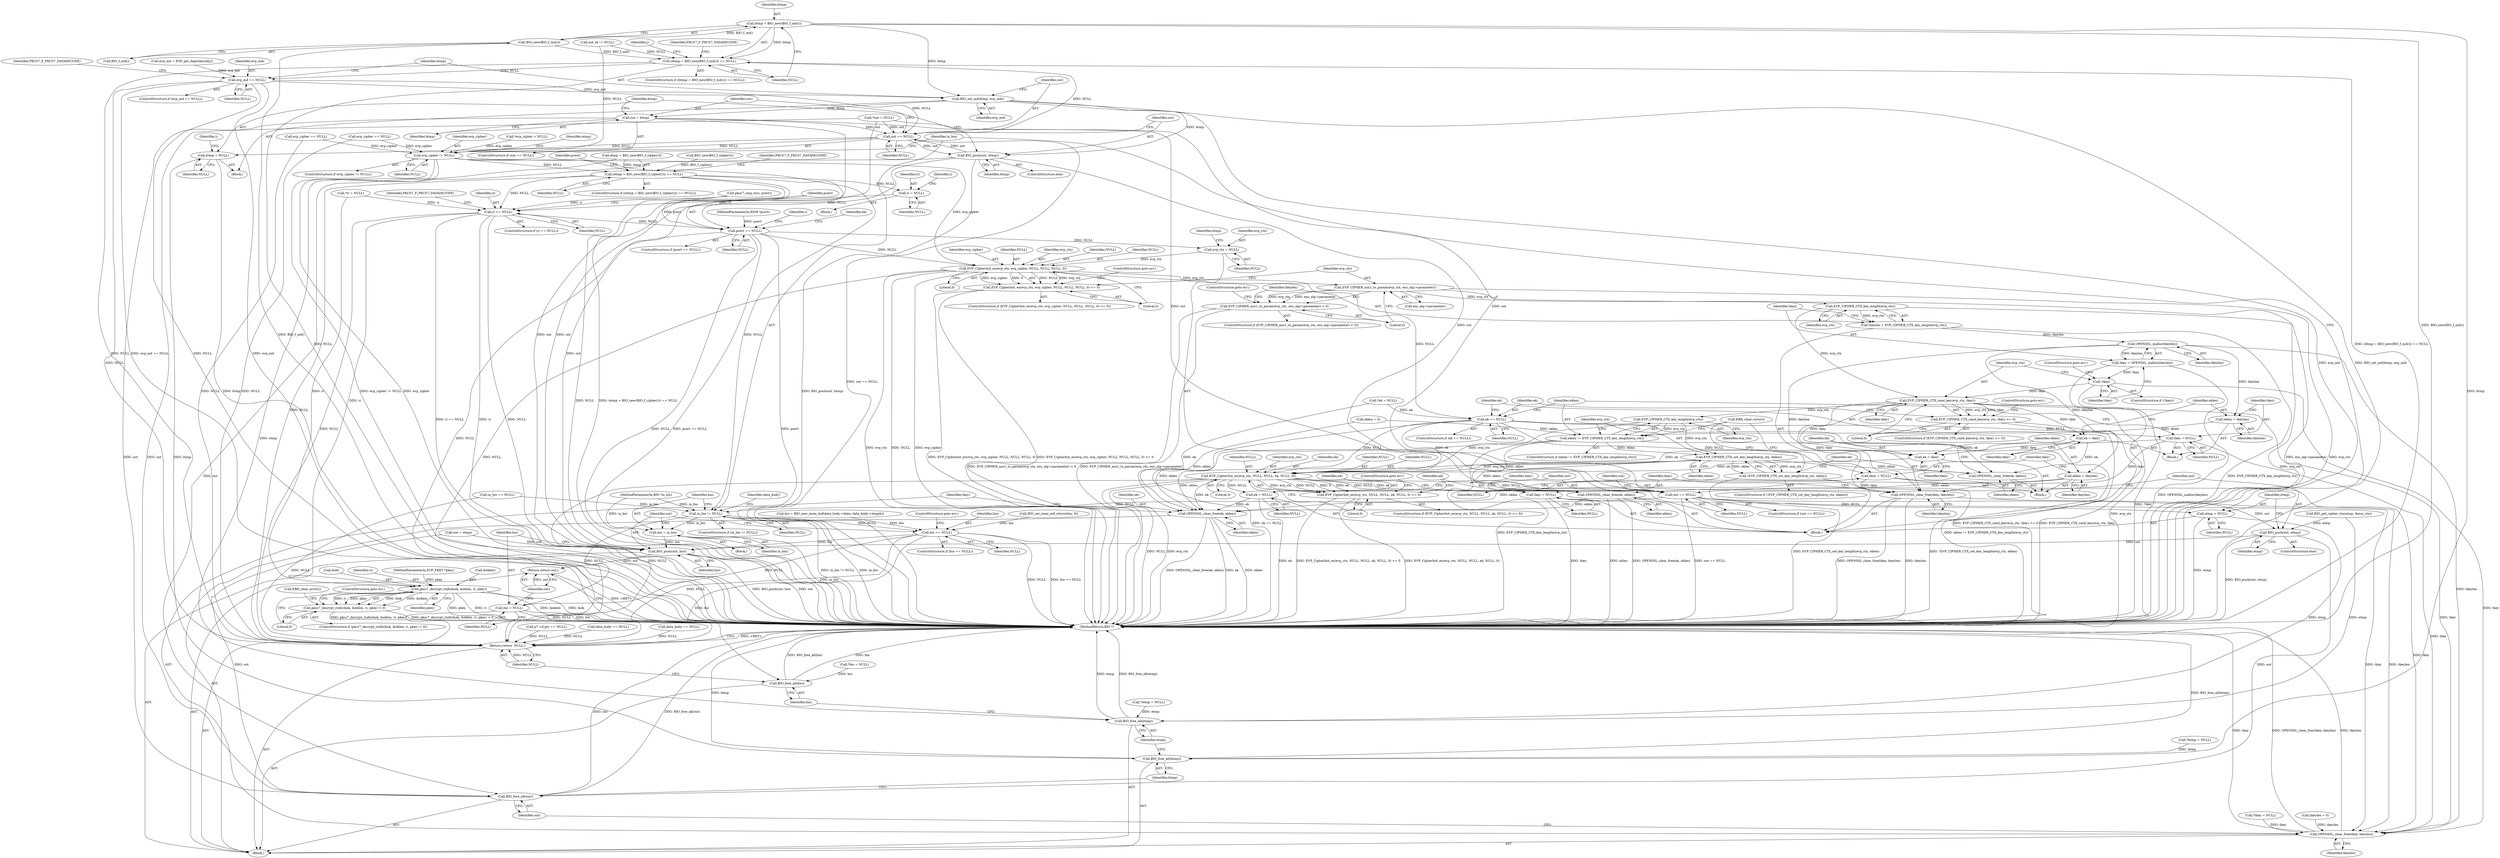 digraph "0_openssl_59302b600e8d5b77ef144e447bb046fd7ab72686@pointer" {
"1000406" [label="(Call,btmp = BIO_new(BIO_f_md()))"];
"1000408" [label="(Call,BIO_new(BIO_f_md()))"];
"1000405" [label="(Call,(btmp = BIO_new(BIO_f_md())) == NULL)"];
"1000427" [label="(Call,evp_md == NULL)"];
"1000435" [label="(Call,BIO_set_md(btmp, evp_md))"];
"1000442" [label="(Call,out = btmp)"];
"1000439" [label="(Call,out == NULL)"];
"1000446" [label="(Call,BIO_push(out, btmp))"];
"1000662" [label="(Call,out == NULL)"];
"1000669" [label="(Call,BIO_push(out, etmp))"];
"1000714" [label="(Call,BIO_push(out, bio))"];
"1000720" [label="(Return,return out;)"];
"1000729" [label="(Call,BIO_free_all(out))"];
"1000672" [label="(Call,etmp = NULL)"];
"1000733" [label="(Call,BIO_free_all(etmp))"];
"1000676" [label="(Call,in_bio != NULL)"];
"1000680" [label="(Call,bio = in_bio)"];
"1000710" [label="(Call,bio == NULL)"];
"1000717" [label="(Call,bio = NULL)"];
"1000735" [label="(Call,BIO_free_all(bio))"];
"1000737" [label="(Return,return  NULL;)"];
"1000449" [label="(Call,btmp = NULL)"];
"1000731" [label="(Call,BIO_free_all(btmp))"];
"1000453" [label="(Call,evp_cipher != NULL)"];
"1000458" [label="(Call,(etmp = BIO_new(BIO_f_cipher())) == NULL)"];
"1000494" [label="(Call,ri = NULL)"];
"1000498" [label="(Call,ri == NULL)"];
"1000507" [label="(Call,pcert == NULL)"];
"1000553" [label="(Call,evp_ctx = NULL)"];
"1000562" [label="(Call,EVP_CipherInit_ex(evp_ctx, evp_cipher, NULL, NULL, NULL, 0))"];
"1000561" [label="(Call,EVP_CipherInit_ex(evp_ctx, evp_cipher, NULL, NULL, NULL, 0) <= 0)"];
"1000573" [label="(Call,EVP_CIPHER_asn1_to_param(evp_ctx, enc_alg->parameter))"];
"1000572" [label="(Call,EVP_CIPHER_asn1_to_param(evp_ctx, enc_alg->parameter) < 0)"];
"1000582" [label="(Call,EVP_CIPHER_CTX_key_length(evp_ctx))"];
"1000580" [label="(Call,tkeylen = EVP_CIPHER_CTX_key_length(evp_ctx))"];
"1000586" [label="(Call,OPENSSL_malloc(tkeylen))"];
"1000584" [label="(Call,tkey = OPENSSL_malloc(tkeylen))"];
"1000589" [label="(Call,!tkey)"];
"1000594" [label="(Call,EVP_CIPHER_CTX_rand_key(evp_ctx, tkey))"];
"1000593" [label="(Call,EVP_CIPHER_CTX_rand_key(evp_ctx, tkey) <= 0)"];
"1000604" [label="(Call,ek = tkey)"];
"1000625" [label="(Call,OPENSSL_clear_free(ek, eklen))"];
"1000640" [label="(Call,EVP_CipherInit_ex(evp_ctx, NULL, NULL, ek, NULL, 0))"];
"1000639" [label="(Call,EVP_CipherInit_ex(evp_ctx, NULL, NULL, ek, NULL, 0) <= 0)"];
"1000649" [label="(Call,OPENSSL_clear_free(ek, eklen))"];
"1000723" [label="(Call,OPENSSL_clear_free(ek, eklen))"];
"1000652" [label="(Call,ek = NULL)"];
"1000658" [label="(Call,tkey = NULL)"];
"1000726" [label="(Call,OPENSSL_clear_free(tkey, tkeylen))"];
"1000616" [label="(Call,EVP_CIPHER_CTX_key_length(evp_ctx))"];
"1000614" [label="(Call,eklen != EVP_CIPHER_CTX_key_length(evp_ctx))"];
"1000621" [label="(Call,EVP_CIPHER_CTX_set_key_length(evp_ctx, eklen))"];
"1000620" [label="(Call,!EVP_CIPHER_CTX_set_key_length(evp_ctx, eklen))"];
"1000628" [label="(Call,ek = tkey)"];
"1000655" [label="(Call,OPENSSL_clear_free(tkey, tkeylen))"];
"1000607" [label="(Call,eklen = tkeylen)"];
"1000631" [label="(Call,eklen = tkeylen)"];
"1000600" [label="(Call,ek == NULL)"];
"1000610" [label="(Call,tkey = NULL)"];
"1000634" [label="(Call,tkey = NULL)"];
"1000543" [label="(Call,pkcs7_decrypt_rinfo(&ek, &eklen, ri, pkey))"];
"1000542" [label="(Call,pkcs7_decrypt_rinfo(&ek, &eklen, ri, pkey) < 0)"];
"1000177" [label="(Call,*tkey = NULL)"];
"1000629" [label="(Identifier,ek)"];
"1000438" [label="(ControlStructure,if (out == NULL))"];
"1000660" [label="(Identifier,NULL)"];
"1000657" [label="(Identifier,tkeylen)"];
"1000443" [label="(Identifier,out)"];
"1000668" [label="(ControlStructure,else)"];
"1000645" [label="(Identifier,NULL)"];
"1000651" [label="(Identifier,eklen)"];
"1000573" [label="(Call,EVP_CIPHER_asn1_to_param(evp_ctx, enc_alg->parameter))"];
"1000507" [label="(Call,pcert == NULL)"];
"1000600" [label="(Call,ek == NULL)"];
"1000597" [label="(Literal,0)"];
"1000463" [label="(Identifier,NULL)"];
"1000706" [label="(Call,BIO_set_mem_eof_return(bio, 0))"];
"1000118" [label="(MethodParameterIn,X509 *pcert)"];
"1000727" [label="(Identifier,tkey)"];
"1000623" [label="(Identifier,eklen)"];
"1000544" [label="(Call,&ek)"];
"1000406" [label="(Call,btmp = BIO_new(BIO_f_md()))"];
"1000458" [label="(Call,(etmp = BIO_new(BIO_f_cipher())) == NULL)"];
"1000663" [label="(Identifier,out)"];
"1000642" [label="(Identifier,NULL)"];
"1000552" [label="(Call,ERR_clear_error())"];
"1000731" [label="(Call,BIO_free_all(btmp))"];
"1000503" [label="(Identifier,PKCS7_F_PKCS7_DATADECODE)"];
"1000567" [label="(Identifier,NULL)"];
"1000630" [label="(Identifier,tkey)"];
"1000738" [label="(Identifier,NULL)"];
"1000417" [label="(Identifier,j)"];
"1000604" [label="(Call,ek = tkey)"];
"1000442" [label="(Call,out = btmp)"];
"1000127" [label="(Call,*btmp = NULL)"];
"1000609" [label="(Identifier,tkeylen)"];
"1000615" [label="(Identifier,eklen)"];
"1000739" [label="(MethodReturn,BIO *)"];
"1000710" [label="(Call,bio == NULL)"];
"1000498" [label="(Call,ri == NULL)"];
"1000428" [label="(Identifier,evp_md)"];
"1000375" [label="(Call,in_bio == NULL)"];
"1000675" [label="(ControlStructure,if (in_bio != NULL))"];
"1000548" [label="(Identifier,ri)"];
"1000405" [label="(Call,(btmp = BIO_new(BIO_f_md())) == NULL)"];
"1000135" [label="(Call,*bio = NULL)"];
"1000432" [label="(Identifier,PKCS7_F_PKCS7_DATADECODE)"];
"1000676" [label="(Call,in_bio != NULL)"];
"1000553" [label="(Call,evp_ctx = NULL)"];
"1000736" [label="(Identifier,bio)"];
"1000497" [label="(ControlStructure,if (ri == NULL))"];
"1000624" [label="(Block,)"];
"1000456" [label="(Block,)"];
"1000450" [label="(Identifier,btmp)"];
"1000691" [label="(Call,bio = BIO_new_mem_buf(data_body->data, data_body->length))"];
"1000612" [label="(Identifier,NULL)"];
"1000308" [label="(Call,evp_cipher == NULL)"];
"1000664" [label="(Identifier,NULL)"];
"1000470" [label="(Identifier,pcert)"];
"1000426" [label="(ControlStructure,if (evp_md == NULL))"];
"1000506" [label="(ControlStructure,if (pcert == NULL))"];
"1000404" [label="(ControlStructure,if ((btmp = BIO_new(BIO_f_md())) == NULL))"];
"1000181" [label="(Call,eklen = 0)"];
"1000131" [label="(Call,*etmp = NULL)"];
"1000594" [label="(Call,EVP_CIPHER_CTX_rand_key(evp_ctx, tkey))"];
"1000628" [label="(Call,ek = tkey)"];
"1000185" [label="(Call,tkeylen = 0)"];
"1000199" [label="(Call,p7->d.ptr == NULL)"];
"1000662" [label="(Call,out == NULL)"];
"1000460" [label="(Identifier,etmp)"];
"1000560" [label="(ControlStructure,if (EVP_CipherInit_ex(evp_ctx, evp_cipher, NULL, NULL, NULL, 0) <= 0))"];
"1000570" [label="(ControlStructure,goto err;)"];
"1000173" [label="(Call,*ek = NULL)"];
"1000116" [label="(MethodParameterIn,EVP_PKEY *pkey)"];
"1000679" [label="(Block,)"];
"1000732" [label="(Identifier,btmp)"];
"1000734" [label="(Identifier,etmp)"];
"1000681" [label="(Identifier,bio)"];
"1000496" [label="(Identifier,NULL)"];
"1000596" [label="(Identifier,tkey)"];
"1000564" [label="(Identifier,evp_cipher)"];
"1000669" [label="(Call,BIO_push(out, etmp))"];
"1000649" [label="(Call,OPENSSL_clear_free(ek, eklen))"];
"1000541" [label="(ControlStructure,if (pkcs7_decrypt_rinfo(&ek, &eklen, ri, pkey) < 0))"];
"1000682" [label="(Identifier,in_bio)"];
"1000678" [label="(Identifier,NULL)"];
"1000671" [label="(Identifier,etmp)"];
"1000592" [label="(ControlStructure,if (EVP_CIPHER_CTX_rand_key(evp_ctx, tkey) <= 0))"];
"1000542" [label="(Call,pkcs7_decrypt_rinfo(&ek, &eklen, ri, pkey) < 0)"];
"1000123" [label="(Call,*out = NULL)"];
"1000568" [label="(Literal,0)"];
"1000513" [label="(Identifier,i)"];
"1000565" [label="(Identifier,NULL)"];
"1000625" [label="(Call,OPENSSL_clear_free(ek, eklen))"];
"1000632" [label="(Identifier,eklen)"];
"1000726" [label="(Call,OPENSSL_clear_free(tkey, tkeylen))"];
"1000119" [label="(Block,)"];
"1000429" [label="(Identifier,NULL)"];
"1000439" [label="(Call,out == NULL)"];
"1000677" [label="(Identifier,in_bio)"];
"1000595" [label="(Identifier,evp_ctx)"];
"1000554" [label="(Identifier,evp_ctx)"];
"1000659" [label="(Identifier,tkey)"];
"1000550" [label="(Literal,0)"];
"1000410" [label="(Identifier,NULL)"];
"1000500" [label="(Identifier,NULL)"];
"1000588" [label="(ControlStructure,if (!tkey))"];
"1000715" [label="(Identifier,out)"];
"1000672" [label="(Call,etmp = NULL)"];
"1000117" [label="(MethodParameterIn,BIO *in_bio)"];
"1000571" [label="(ControlStructure,if (EVP_CIPHER_asn1_to_param(evp_ctx, enc_alg->parameter) < 0))"];
"1000555" [label="(Identifier,NULL)"];
"1000384" [label="(Call,md_sk != NULL)"];
"1000579" [label="(ControlStructure,goto err;)"];
"1000721" [label="(Identifier,out)"];
"1000446" [label="(Call,BIO_push(out, btmp))"];
"1000733" [label="(Call,BIO_free_all(etmp))"];
"1000242" [label="(Call,data_body == NULL)"];
"1000437" [label="(Identifier,evp_md)"];
"1000635" [label="(Identifier,tkey)"];
"1000656" [label="(Identifier,tkey)"];
"1000713" [label="(ControlStructure,goto err;)"];
"1000543" [label="(Call,pkcs7_decrypt_rinfo(&ek, &eklen, ri, pkey))"];
"1000561" [label="(Call,EVP_CipherInit_ex(evp_ctx, evp_cipher, NULL, NULL, NULL, 0) <= 0)"];
"1000448" [label="(Identifier,btmp)"];
"1000549" [label="(Identifier,pkey)"];
"1000427" [label="(Call,evp_md == NULL)"];
"1000444" [label="(Identifier,btmp)"];
"1000451" [label="(Identifier,NULL)"];
"1000586" [label="(Call,OPENSSL_malloc(tkeylen))"];
"1000643" [label="(Identifier,NULL)"];
"1000582" [label="(Call,EVP_CIPHER_CTX_key_length(evp_ctx))"];
"1000634" [label="(Call,tkey = NULL)"];
"1000655" [label="(Call,OPENSSL_clear_free(tkey, tkeylen))"];
"1000459" [label="(Call,etmp = BIO_new(BIO_f_cipher()))"];
"1000169" [label="(Call,*ri = NULL)"];
"1000737" [label="(Return,return  NULL;)"];
"1000718" [label="(Identifier,bio)"];
"1000452" [label="(ControlStructure,if (evp_cipher != NULL))"];
"1000440" [label="(Identifier,out)"];
"1000409" [label="(Call,BIO_f_md())"];
"1000613" [label="(ControlStructure,if (eklen != EVP_CIPHER_CTX_key_length(evp_ctx)))"];
"1000455" [label="(Identifier,NULL)"];
"1000636" [label="(Identifier,NULL)"];
"1000709" [label="(ControlStructure,if (bio == NULL))"];
"1000461" [label="(Call,BIO_new(BIO_f_cipher()))"];
"1000719" [label="(Identifier,NULL)"];
"1000499" [label="(Identifier,ri)"];
"1000585" [label="(Identifier,tkey)"];
"1000626" [label="(Identifier,ek)"];
"1000641" [label="(Identifier,evp_ctx)"];
"1000627" [label="(Identifier,eklen)"];
"1000435" [label="(Call,BIO_set_md(btmp, evp_md))"];
"1000730" [label="(Identifier,out)"];
"1000711" [label="(Identifier,bio)"];
"1000583" [label="(Identifier,evp_ctx)"];
"1000728" [label="(Identifier,tkeylen)"];
"1000569" [label="(Literal,0)"];
"1000638" [label="(ControlStructure,if (EVP_CipherInit_ex(evp_ctx, NULL, NULL, ek, NULL, 0) <= 0))"];
"1000557" [label="(Identifier,etmp)"];
"1000447" [label="(Identifier,out)"];
"1000644" [label="(Identifier,ek)"];
"1000647" [label="(Literal,0)"];
"1000441" [label="(Identifier,NULL)"];
"1000606" [label="(Identifier,tkey)"];
"1000620" [label="(Call,!EVP_CIPHER_CTX_set_key_length(evp_ctx, eklen))"];
"1000587" [label="(Identifier,tkeylen)"];
"1000666" [label="(Identifier,out)"];
"1000658" [label="(Call,tkey = NULL)"];
"1000407" [label="(Identifier,btmp)"];
"1000614" [label="(Call,eklen != EVP_CIPHER_CTX_key_length(evp_ctx))"];
"1000546" [label="(Call,&eklen)"];
"1000650" [label="(Identifier,ek)"];
"1000619" [label="(ControlStructure,if (!EVP_CIPHER_CTX_set_key_length(evp_ctx, eklen)))"];
"1000639" [label="(Call,EVP_CipherInit_ex(evp_ctx, NULL, NULL, ek, NULL, 0) <= 0)"];
"1000494" [label="(Call,ri = NULL)"];
"1000490" [label="(Call,pkcs7_cmp_ri(ri, pcert))"];
"1000654" [label="(Identifier,NULL)"];
"1000607" [label="(Call,eklen = tkeylen)"];
"1000661" [label="(ControlStructure,if (out == NULL))"];
"1000445" [label="(ControlStructure,else)"];
"1000545" [label="(Identifier,ek)"];
"1000665" [label="(Call,out = etmp)"];
"1000574" [label="(Identifier,evp_ctx)"];
"1000617" [label="(Identifier,evp_ctx)"];
"1000633" [label="(Identifier,tkeylen)"];
"1000495" [label="(Identifier,ri)"];
"1000572" [label="(Call,EVP_CIPHER_asn1_to_param(evp_ctx, enc_alg->parameter) < 0)"];
"1000725" [label="(Identifier,eklen)"];
"1000562" [label="(Call,EVP_CipherInit_ex(evp_ctx, evp_cipher, NULL, NULL, NULL, 0))"];
"1000563" [label="(Identifier,evp_ctx)"];
"1000602" [label="(Identifier,NULL)"];
"1000449" [label="(Call,btmp = NULL)"];
"1000590" [label="(Identifier,tkey)"];
"1000591" [label="(ControlStructure,goto err;)"];
"1000603" [label="(Block,)"];
"1000605" [label="(Identifier,ek)"];
"1000580" [label="(Call,tkeylen = EVP_CIPHER_CTX_key_length(evp_ctx))"];
"1000610" [label="(Call,tkey = NULL)"];
"1000646" [label="(Literal,0)"];
"1000653" [label="(Identifier,ek)"];
"1000575" [label="(Call,enc_alg->parameter)"];
"1000598" [label="(ControlStructure,goto err;)"];
"1000599" [label="(ControlStructure,if (ek == NULL))"];
"1000670" [label="(Identifier,out)"];
"1000372" [label="(Call,data_body == NULL)"];
"1000589" [label="(Call,!tkey)"];
"1000584" [label="(Call,tkey = OPENSSL_malloc(tkeylen))"];
"1000436" [label="(Identifier,btmp)"];
"1000454" [label="(Identifier,evp_cipher)"];
"1000608" [label="(Identifier,eklen)"];
"1000724" [label="(Identifier,ek)"];
"1000509" [label="(Identifier,NULL)"];
"1000581" [label="(Identifier,tkeylen)"];
"1000714" [label="(Call,BIO_push(out, bio))"];
"1000648" [label="(ControlStructure,goto err;)"];
"1000712" [label="(Identifier,NULL)"];
"1000723" [label="(Call,OPENSSL_clear_free(ek, eklen))"];
"1000640" [label="(Call,EVP_CipherInit_ex(evp_ctx, NULL, NULL, ek, NULL, 0))"];
"1000578" [label="(Literal,0)"];
"1000622" [label="(Identifier,evp_ctx)"];
"1000508" [label="(Identifier,pcert)"];
"1000453" [label="(Call,evp_cipher != NULL)"];
"1000145" [label="(Call,*evp_cipher = NULL)"];
"1000408" [label="(Call,BIO_new(BIO_f_md()))"];
"1000397" [label="(Identifier,i)"];
"1000457" [label="(ControlStructure,if ((etmp = BIO_new(BIO_f_cipher())) == NULL))"];
"1000601" [label="(Identifier,ek)"];
"1000680" [label="(Call,bio = in_bio)"];
"1000735" [label="(Call,BIO_free_all(bio))"];
"1000566" [label="(Identifier,NULL)"];
"1000621" [label="(Call,EVP_CIPHER_CTX_set_key_length(evp_ctx, eklen))"];
"1000466" [label="(Identifier,PKCS7_F_PKCS7_DATADECODE)"];
"1000674" [label="(Identifier,NULL)"];
"1000611" [label="(Identifier,tkey)"];
"1000593" [label="(Call,EVP_CIPHER_CTX_rand_key(evp_ctx, tkey) <= 0)"];
"1000413" [label="(Identifier,PKCS7_F_PKCS7_DATADECODE)"];
"1000716" [label="(Identifier,bio)"];
"1000717" [label="(Call,bio = NULL)"];
"1000356" [label="(Call,evp_cipher == NULL)"];
"1000616" [label="(Call,EVP_CIPHER_CTX_key_length(evp_ctx))"];
"1000482" [label="(Block,)"];
"1000551" [label="(ControlStructure,goto err;)"];
"1000556" [label="(Call,BIO_get_cipher_ctx(etmp, &evp_ctx))"];
"1000631" [label="(Call,eklen = tkeylen)"];
"1000398" [label="(Block,)"];
"1000720" [label="(Return,return out;)"];
"1000422" [label="(Call,evp_md = EVP_get_digestbynid(j))"];
"1000673" [label="(Identifier,etmp)"];
"1000688" [label="(Identifier,data_body)"];
"1000481" [label="(Identifier,i)"];
"1000637" [label="(Call,ERR_clear_error())"];
"1000652" [label="(Call,ek = NULL)"];
"1000729" [label="(Call,BIO_free_all(out))"];
"1000406" -> "1000405"  [label="AST: "];
"1000406" -> "1000408"  [label="CFG: "];
"1000407" -> "1000406"  [label="AST: "];
"1000408" -> "1000406"  [label="AST: "];
"1000410" -> "1000406"  [label="CFG: "];
"1000406" -> "1000739"  [label="DDG: BIO_new(BIO_f_md())"];
"1000406" -> "1000405"  [label="DDG: btmp"];
"1000408" -> "1000406"  [label="DDG: BIO_f_md()"];
"1000406" -> "1000435"  [label="DDG: btmp"];
"1000406" -> "1000731"  [label="DDG: btmp"];
"1000408" -> "1000409"  [label="CFG: "];
"1000409" -> "1000408"  [label="AST: "];
"1000408" -> "1000739"  [label="DDG: BIO_f_md()"];
"1000408" -> "1000405"  [label="DDG: BIO_f_md()"];
"1000405" -> "1000404"  [label="AST: "];
"1000405" -> "1000410"  [label="CFG: "];
"1000410" -> "1000405"  [label="AST: "];
"1000413" -> "1000405"  [label="CFG: "];
"1000417" -> "1000405"  [label="CFG: "];
"1000405" -> "1000739"  [label="DDG: (btmp = BIO_new(BIO_f_md())) == NULL"];
"1000405" -> "1000739"  [label="DDG: NULL"];
"1000384" -> "1000405"  [label="DDG: NULL"];
"1000439" -> "1000405"  [label="DDG: NULL"];
"1000405" -> "1000427"  [label="DDG: NULL"];
"1000405" -> "1000737"  [label="DDG: NULL"];
"1000427" -> "1000426"  [label="AST: "];
"1000427" -> "1000429"  [label="CFG: "];
"1000428" -> "1000427"  [label="AST: "];
"1000429" -> "1000427"  [label="AST: "];
"1000432" -> "1000427"  [label="CFG: "];
"1000436" -> "1000427"  [label="CFG: "];
"1000427" -> "1000739"  [label="DDG: evp_md"];
"1000427" -> "1000739"  [label="DDG: evp_md == NULL"];
"1000427" -> "1000739"  [label="DDG: NULL"];
"1000422" -> "1000427"  [label="DDG: evp_md"];
"1000427" -> "1000435"  [label="DDG: evp_md"];
"1000427" -> "1000439"  [label="DDG: NULL"];
"1000427" -> "1000737"  [label="DDG: NULL"];
"1000435" -> "1000398"  [label="AST: "];
"1000435" -> "1000437"  [label="CFG: "];
"1000436" -> "1000435"  [label="AST: "];
"1000437" -> "1000435"  [label="AST: "];
"1000440" -> "1000435"  [label="CFG: "];
"1000435" -> "1000739"  [label="DDG: evp_md"];
"1000435" -> "1000739"  [label="DDG: BIO_set_md(btmp, evp_md)"];
"1000435" -> "1000442"  [label="DDG: btmp"];
"1000435" -> "1000446"  [label="DDG: btmp"];
"1000442" -> "1000438"  [label="AST: "];
"1000442" -> "1000444"  [label="CFG: "];
"1000443" -> "1000442"  [label="AST: "];
"1000444" -> "1000442"  [label="AST: "];
"1000450" -> "1000442"  [label="CFG: "];
"1000442" -> "1000439"  [label="DDG: out"];
"1000442" -> "1000662"  [label="DDG: out"];
"1000442" -> "1000714"  [label="DDG: out"];
"1000442" -> "1000729"  [label="DDG: out"];
"1000439" -> "1000438"  [label="AST: "];
"1000439" -> "1000441"  [label="CFG: "];
"1000440" -> "1000439"  [label="AST: "];
"1000441" -> "1000439"  [label="AST: "];
"1000443" -> "1000439"  [label="CFG: "];
"1000447" -> "1000439"  [label="CFG: "];
"1000439" -> "1000739"  [label="DDG: out == NULL"];
"1000446" -> "1000439"  [label="DDG: out"];
"1000123" -> "1000439"  [label="DDG: out"];
"1000439" -> "1000446"  [label="DDG: out"];
"1000439" -> "1000449"  [label="DDG: NULL"];
"1000439" -> "1000453"  [label="DDG: NULL"];
"1000446" -> "1000445"  [label="AST: "];
"1000446" -> "1000448"  [label="CFG: "];
"1000447" -> "1000446"  [label="AST: "];
"1000448" -> "1000446"  [label="AST: "];
"1000450" -> "1000446"  [label="CFG: "];
"1000446" -> "1000739"  [label="DDG: BIO_push(out, btmp)"];
"1000446" -> "1000662"  [label="DDG: out"];
"1000446" -> "1000714"  [label="DDG: out"];
"1000446" -> "1000729"  [label="DDG: out"];
"1000662" -> "1000661"  [label="AST: "];
"1000662" -> "1000664"  [label="CFG: "];
"1000663" -> "1000662"  [label="AST: "];
"1000664" -> "1000662"  [label="AST: "];
"1000666" -> "1000662"  [label="CFG: "];
"1000670" -> "1000662"  [label="CFG: "];
"1000662" -> "1000739"  [label="DDG: out == NULL"];
"1000123" -> "1000662"  [label="DDG: out"];
"1000640" -> "1000662"  [label="DDG: NULL"];
"1000662" -> "1000669"  [label="DDG: out"];
"1000662" -> "1000672"  [label="DDG: NULL"];
"1000662" -> "1000676"  [label="DDG: NULL"];
"1000669" -> "1000668"  [label="AST: "];
"1000669" -> "1000671"  [label="CFG: "];
"1000670" -> "1000669"  [label="AST: "];
"1000671" -> "1000669"  [label="AST: "];
"1000673" -> "1000669"  [label="CFG: "];
"1000669" -> "1000739"  [label="DDG: BIO_push(out, etmp)"];
"1000556" -> "1000669"  [label="DDG: etmp"];
"1000669" -> "1000714"  [label="DDG: out"];
"1000669" -> "1000729"  [label="DDG: out"];
"1000714" -> "1000119"  [label="AST: "];
"1000714" -> "1000716"  [label="CFG: "];
"1000715" -> "1000714"  [label="AST: "];
"1000716" -> "1000714"  [label="AST: "];
"1000718" -> "1000714"  [label="CFG: "];
"1000714" -> "1000739"  [label="DDG: BIO_push(out, bio)"];
"1000714" -> "1000739"  [label="DDG: out"];
"1000665" -> "1000714"  [label="DDG: out"];
"1000123" -> "1000714"  [label="DDG: out"];
"1000680" -> "1000714"  [label="DDG: bio"];
"1000710" -> "1000714"  [label="DDG: bio"];
"1000714" -> "1000720"  [label="DDG: out"];
"1000720" -> "1000119"  [label="AST: "];
"1000720" -> "1000721"  [label="CFG: "];
"1000721" -> "1000720"  [label="AST: "];
"1000739" -> "1000720"  [label="CFG: "];
"1000720" -> "1000739"  [label="DDG: <RET>"];
"1000721" -> "1000720"  [label="DDG: out"];
"1000729" -> "1000119"  [label="AST: "];
"1000729" -> "1000730"  [label="CFG: "];
"1000730" -> "1000729"  [label="AST: "];
"1000732" -> "1000729"  [label="CFG: "];
"1000729" -> "1000739"  [label="DDG: out"];
"1000729" -> "1000739"  [label="DDG: BIO_free_all(out)"];
"1000665" -> "1000729"  [label="DDG: out"];
"1000123" -> "1000729"  [label="DDG: out"];
"1000672" -> "1000456"  [label="AST: "];
"1000672" -> "1000674"  [label="CFG: "];
"1000673" -> "1000672"  [label="AST: "];
"1000674" -> "1000672"  [label="AST: "];
"1000677" -> "1000672"  [label="CFG: "];
"1000672" -> "1000739"  [label="DDG: etmp"];
"1000672" -> "1000733"  [label="DDG: etmp"];
"1000733" -> "1000119"  [label="AST: "];
"1000733" -> "1000734"  [label="CFG: "];
"1000734" -> "1000733"  [label="AST: "];
"1000736" -> "1000733"  [label="CFG: "];
"1000733" -> "1000739"  [label="DDG: etmp"];
"1000733" -> "1000739"  [label="DDG: BIO_free_all(etmp)"];
"1000459" -> "1000733"  [label="DDG: etmp"];
"1000556" -> "1000733"  [label="DDG: etmp"];
"1000131" -> "1000733"  [label="DDG: etmp"];
"1000676" -> "1000675"  [label="AST: "];
"1000676" -> "1000678"  [label="CFG: "];
"1000677" -> "1000676"  [label="AST: "];
"1000678" -> "1000676"  [label="AST: "];
"1000681" -> "1000676"  [label="CFG: "];
"1000688" -> "1000676"  [label="CFG: "];
"1000676" -> "1000739"  [label="DDG: in_bio != NULL"];
"1000676" -> "1000739"  [label="DDG: in_bio"];
"1000375" -> "1000676"  [label="DDG: in_bio"];
"1000117" -> "1000676"  [label="DDG: in_bio"];
"1000453" -> "1000676"  [label="DDG: NULL"];
"1000676" -> "1000680"  [label="DDG: in_bio"];
"1000676" -> "1000710"  [label="DDG: NULL"];
"1000676" -> "1000717"  [label="DDG: NULL"];
"1000680" -> "1000679"  [label="AST: "];
"1000680" -> "1000682"  [label="CFG: "];
"1000681" -> "1000680"  [label="AST: "];
"1000682" -> "1000680"  [label="AST: "];
"1000715" -> "1000680"  [label="CFG: "];
"1000680" -> "1000739"  [label="DDG: in_bio"];
"1000117" -> "1000680"  [label="DDG: in_bio"];
"1000710" -> "1000709"  [label="AST: "];
"1000710" -> "1000712"  [label="CFG: "];
"1000711" -> "1000710"  [label="AST: "];
"1000712" -> "1000710"  [label="AST: "];
"1000713" -> "1000710"  [label="CFG: "];
"1000715" -> "1000710"  [label="CFG: "];
"1000710" -> "1000739"  [label="DDG: NULL"];
"1000710" -> "1000739"  [label="DDG: bio == NULL"];
"1000706" -> "1000710"  [label="DDG: bio"];
"1000691" -> "1000710"  [label="DDG: bio"];
"1000710" -> "1000717"  [label="DDG: NULL"];
"1000710" -> "1000735"  [label="DDG: bio"];
"1000710" -> "1000737"  [label="DDG: NULL"];
"1000717" -> "1000119"  [label="AST: "];
"1000717" -> "1000719"  [label="CFG: "];
"1000718" -> "1000717"  [label="AST: "];
"1000719" -> "1000717"  [label="AST: "];
"1000721" -> "1000717"  [label="CFG: "];
"1000717" -> "1000739"  [label="DDG: NULL"];
"1000717" -> "1000739"  [label="DDG: bio"];
"1000735" -> "1000119"  [label="AST: "];
"1000735" -> "1000736"  [label="CFG: "];
"1000736" -> "1000735"  [label="AST: "];
"1000738" -> "1000735"  [label="CFG: "];
"1000735" -> "1000739"  [label="DDG: BIO_free_all(bio)"];
"1000735" -> "1000739"  [label="DDG: bio"];
"1000135" -> "1000735"  [label="DDG: bio"];
"1000737" -> "1000119"  [label="AST: "];
"1000737" -> "1000738"  [label="CFG: "];
"1000738" -> "1000737"  [label="AST: "];
"1000739" -> "1000737"  [label="CFG: "];
"1000737" -> "1000739"  [label="DDG: <RET>"];
"1000738" -> "1000737"  [label="DDG: NULL"];
"1000375" -> "1000737"  [label="DDG: NULL"];
"1000562" -> "1000737"  [label="DDG: NULL"];
"1000458" -> "1000737"  [label="DDG: NULL"];
"1000498" -> "1000737"  [label="DDG: NULL"];
"1000199" -> "1000737"  [label="DDG: NULL"];
"1000640" -> "1000737"  [label="DDG: NULL"];
"1000308" -> "1000737"  [label="DDG: NULL"];
"1000507" -> "1000737"  [label="DDG: NULL"];
"1000356" -> "1000737"  [label="DDG: NULL"];
"1000242" -> "1000737"  [label="DDG: NULL"];
"1000372" -> "1000737"  [label="DDG: NULL"];
"1000449" -> "1000398"  [label="AST: "];
"1000449" -> "1000451"  [label="CFG: "];
"1000450" -> "1000449"  [label="AST: "];
"1000451" -> "1000449"  [label="AST: "];
"1000397" -> "1000449"  [label="CFG: "];
"1000449" -> "1000739"  [label="DDG: btmp"];
"1000449" -> "1000731"  [label="DDG: btmp"];
"1000731" -> "1000119"  [label="AST: "];
"1000731" -> "1000732"  [label="CFG: "];
"1000732" -> "1000731"  [label="AST: "];
"1000734" -> "1000731"  [label="CFG: "];
"1000731" -> "1000739"  [label="DDG: BIO_free_all(btmp)"];
"1000731" -> "1000739"  [label="DDG: btmp"];
"1000127" -> "1000731"  [label="DDG: btmp"];
"1000453" -> "1000452"  [label="AST: "];
"1000453" -> "1000455"  [label="CFG: "];
"1000454" -> "1000453"  [label="AST: "];
"1000455" -> "1000453"  [label="AST: "];
"1000460" -> "1000453"  [label="CFG: "];
"1000677" -> "1000453"  [label="CFG: "];
"1000453" -> "1000739"  [label="DDG: evp_cipher != NULL"];
"1000453" -> "1000739"  [label="DDG: evp_cipher"];
"1000308" -> "1000453"  [label="DDG: evp_cipher"];
"1000356" -> "1000453"  [label="DDG: evp_cipher"];
"1000145" -> "1000453"  [label="DDG: evp_cipher"];
"1000384" -> "1000453"  [label="DDG: NULL"];
"1000453" -> "1000458"  [label="DDG: NULL"];
"1000453" -> "1000562"  [label="DDG: evp_cipher"];
"1000458" -> "1000457"  [label="AST: "];
"1000458" -> "1000463"  [label="CFG: "];
"1000459" -> "1000458"  [label="AST: "];
"1000463" -> "1000458"  [label="AST: "];
"1000466" -> "1000458"  [label="CFG: "];
"1000470" -> "1000458"  [label="CFG: "];
"1000458" -> "1000739"  [label="DDG: NULL"];
"1000458" -> "1000739"  [label="DDG: (etmp = BIO_new(BIO_f_cipher())) == NULL"];
"1000459" -> "1000458"  [label="DDG: etmp"];
"1000461" -> "1000458"  [label="DDG: BIO_f_cipher()"];
"1000458" -> "1000494"  [label="DDG: NULL"];
"1000458" -> "1000498"  [label="DDG: NULL"];
"1000458" -> "1000507"  [label="DDG: NULL"];
"1000494" -> "1000482"  [label="AST: "];
"1000494" -> "1000496"  [label="CFG: "];
"1000495" -> "1000494"  [label="AST: "];
"1000496" -> "1000494"  [label="AST: "];
"1000481" -> "1000494"  [label="CFG: "];
"1000494" -> "1000498"  [label="DDG: ri"];
"1000498" -> "1000497"  [label="AST: "];
"1000498" -> "1000500"  [label="CFG: "];
"1000499" -> "1000498"  [label="AST: "];
"1000500" -> "1000498"  [label="AST: "];
"1000503" -> "1000498"  [label="CFG: "];
"1000508" -> "1000498"  [label="CFG: "];
"1000498" -> "1000739"  [label="DDG: ri == NULL"];
"1000498" -> "1000739"  [label="DDG: ri"];
"1000498" -> "1000739"  [label="DDG: NULL"];
"1000490" -> "1000498"  [label="DDG: ri"];
"1000169" -> "1000498"  [label="DDG: ri"];
"1000498" -> "1000507"  [label="DDG: NULL"];
"1000498" -> "1000543"  [label="DDG: ri"];
"1000507" -> "1000506"  [label="AST: "];
"1000507" -> "1000509"  [label="CFG: "];
"1000508" -> "1000507"  [label="AST: "];
"1000509" -> "1000507"  [label="AST: "];
"1000513" -> "1000507"  [label="CFG: "];
"1000545" -> "1000507"  [label="CFG: "];
"1000507" -> "1000739"  [label="DDG: NULL"];
"1000507" -> "1000739"  [label="DDG: pcert == NULL"];
"1000507" -> "1000739"  [label="DDG: pcert"];
"1000490" -> "1000507"  [label="DDG: pcert"];
"1000118" -> "1000507"  [label="DDG: pcert"];
"1000507" -> "1000553"  [label="DDG: NULL"];
"1000507" -> "1000562"  [label="DDG: NULL"];
"1000553" -> "1000456"  [label="AST: "];
"1000553" -> "1000555"  [label="CFG: "];
"1000554" -> "1000553"  [label="AST: "];
"1000555" -> "1000553"  [label="AST: "];
"1000557" -> "1000553"  [label="CFG: "];
"1000553" -> "1000562"  [label="DDG: evp_ctx"];
"1000562" -> "1000561"  [label="AST: "];
"1000562" -> "1000568"  [label="CFG: "];
"1000563" -> "1000562"  [label="AST: "];
"1000564" -> "1000562"  [label="AST: "];
"1000565" -> "1000562"  [label="AST: "];
"1000566" -> "1000562"  [label="AST: "];
"1000567" -> "1000562"  [label="AST: "];
"1000568" -> "1000562"  [label="AST: "];
"1000569" -> "1000562"  [label="CFG: "];
"1000562" -> "1000739"  [label="DDG: evp_ctx"];
"1000562" -> "1000739"  [label="DDG: NULL"];
"1000562" -> "1000739"  [label="DDG: evp_cipher"];
"1000562" -> "1000561"  [label="DDG: NULL"];
"1000562" -> "1000561"  [label="DDG: evp_ctx"];
"1000562" -> "1000561"  [label="DDG: evp_cipher"];
"1000562" -> "1000561"  [label="DDG: 0"];
"1000562" -> "1000573"  [label="DDG: evp_ctx"];
"1000562" -> "1000600"  [label="DDG: NULL"];
"1000561" -> "1000560"  [label="AST: "];
"1000561" -> "1000569"  [label="CFG: "];
"1000569" -> "1000561"  [label="AST: "];
"1000570" -> "1000561"  [label="CFG: "];
"1000574" -> "1000561"  [label="CFG: "];
"1000561" -> "1000739"  [label="DDG: EVP_CipherInit_ex(evp_ctx, evp_cipher, NULL, NULL, NULL, 0)"];
"1000561" -> "1000739"  [label="DDG: EVP_CipherInit_ex(evp_ctx, evp_cipher, NULL, NULL, NULL, 0) <= 0"];
"1000573" -> "1000572"  [label="AST: "];
"1000573" -> "1000575"  [label="CFG: "];
"1000574" -> "1000573"  [label="AST: "];
"1000575" -> "1000573"  [label="AST: "];
"1000578" -> "1000573"  [label="CFG: "];
"1000573" -> "1000739"  [label="DDG: enc_alg->parameter"];
"1000573" -> "1000739"  [label="DDG: evp_ctx"];
"1000573" -> "1000572"  [label="DDG: evp_ctx"];
"1000573" -> "1000572"  [label="DDG: enc_alg->parameter"];
"1000573" -> "1000582"  [label="DDG: evp_ctx"];
"1000572" -> "1000571"  [label="AST: "];
"1000572" -> "1000578"  [label="CFG: "];
"1000578" -> "1000572"  [label="AST: "];
"1000579" -> "1000572"  [label="CFG: "];
"1000581" -> "1000572"  [label="CFG: "];
"1000572" -> "1000739"  [label="DDG: EVP_CIPHER_asn1_to_param(evp_ctx, enc_alg->parameter) < 0"];
"1000572" -> "1000739"  [label="DDG: EVP_CIPHER_asn1_to_param(evp_ctx, enc_alg->parameter)"];
"1000582" -> "1000580"  [label="AST: "];
"1000582" -> "1000583"  [label="CFG: "];
"1000583" -> "1000582"  [label="AST: "];
"1000580" -> "1000582"  [label="CFG: "];
"1000582" -> "1000739"  [label="DDG: evp_ctx"];
"1000582" -> "1000580"  [label="DDG: evp_ctx"];
"1000582" -> "1000594"  [label="DDG: evp_ctx"];
"1000580" -> "1000456"  [label="AST: "];
"1000581" -> "1000580"  [label="AST: "];
"1000585" -> "1000580"  [label="CFG: "];
"1000580" -> "1000739"  [label="DDG: EVP_CIPHER_CTX_key_length(evp_ctx)"];
"1000580" -> "1000586"  [label="DDG: tkeylen"];
"1000586" -> "1000584"  [label="AST: "];
"1000586" -> "1000587"  [label="CFG: "];
"1000587" -> "1000586"  [label="AST: "];
"1000584" -> "1000586"  [label="CFG: "];
"1000586" -> "1000584"  [label="DDG: tkeylen"];
"1000586" -> "1000607"  [label="DDG: tkeylen"];
"1000586" -> "1000631"  [label="DDG: tkeylen"];
"1000586" -> "1000655"  [label="DDG: tkeylen"];
"1000586" -> "1000726"  [label="DDG: tkeylen"];
"1000584" -> "1000456"  [label="AST: "];
"1000585" -> "1000584"  [label="AST: "];
"1000590" -> "1000584"  [label="CFG: "];
"1000584" -> "1000739"  [label="DDG: OPENSSL_malloc(tkeylen)"];
"1000584" -> "1000589"  [label="DDG: tkey"];
"1000589" -> "1000588"  [label="AST: "];
"1000589" -> "1000590"  [label="CFG: "];
"1000590" -> "1000589"  [label="AST: "];
"1000591" -> "1000589"  [label="CFG: "];
"1000595" -> "1000589"  [label="CFG: "];
"1000589" -> "1000739"  [label="DDG: !tkey"];
"1000589" -> "1000594"  [label="DDG: tkey"];
"1000589" -> "1000726"  [label="DDG: tkey"];
"1000594" -> "1000593"  [label="AST: "];
"1000594" -> "1000596"  [label="CFG: "];
"1000595" -> "1000594"  [label="AST: "];
"1000596" -> "1000594"  [label="AST: "];
"1000597" -> "1000594"  [label="CFG: "];
"1000594" -> "1000739"  [label="DDG: evp_ctx"];
"1000594" -> "1000593"  [label="DDG: evp_ctx"];
"1000594" -> "1000593"  [label="DDG: tkey"];
"1000594" -> "1000604"  [label="DDG: tkey"];
"1000594" -> "1000616"  [label="DDG: evp_ctx"];
"1000594" -> "1000628"  [label="DDG: tkey"];
"1000594" -> "1000655"  [label="DDG: tkey"];
"1000594" -> "1000726"  [label="DDG: tkey"];
"1000593" -> "1000592"  [label="AST: "];
"1000593" -> "1000597"  [label="CFG: "];
"1000597" -> "1000593"  [label="AST: "];
"1000598" -> "1000593"  [label="CFG: "];
"1000601" -> "1000593"  [label="CFG: "];
"1000593" -> "1000739"  [label="DDG: EVP_CIPHER_CTX_rand_key(evp_ctx, tkey)"];
"1000593" -> "1000739"  [label="DDG: EVP_CIPHER_CTX_rand_key(evp_ctx, tkey) <= 0"];
"1000604" -> "1000603"  [label="AST: "];
"1000604" -> "1000606"  [label="CFG: "];
"1000605" -> "1000604"  [label="AST: "];
"1000606" -> "1000604"  [label="AST: "];
"1000608" -> "1000604"  [label="CFG: "];
"1000604" -> "1000625"  [label="DDG: ek"];
"1000604" -> "1000640"  [label="DDG: ek"];
"1000625" -> "1000624"  [label="AST: "];
"1000625" -> "1000627"  [label="CFG: "];
"1000626" -> "1000625"  [label="AST: "];
"1000627" -> "1000625"  [label="AST: "];
"1000629" -> "1000625"  [label="CFG: "];
"1000600" -> "1000625"  [label="DDG: ek"];
"1000621" -> "1000625"  [label="DDG: eklen"];
"1000640" -> "1000639"  [label="AST: "];
"1000640" -> "1000646"  [label="CFG: "];
"1000641" -> "1000640"  [label="AST: "];
"1000642" -> "1000640"  [label="AST: "];
"1000643" -> "1000640"  [label="AST: "];
"1000644" -> "1000640"  [label="AST: "];
"1000645" -> "1000640"  [label="AST: "];
"1000646" -> "1000640"  [label="AST: "];
"1000647" -> "1000640"  [label="CFG: "];
"1000640" -> "1000739"  [label="DDG: NULL"];
"1000640" -> "1000739"  [label="DDG: evp_ctx"];
"1000640" -> "1000639"  [label="DDG: evp_ctx"];
"1000640" -> "1000639"  [label="DDG: NULL"];
"1000640" -> "1000639"  [label="DDG: 0"];
"1000640" -> "1000639"  [label="DDG: ek"];
"1000621" -> "1000640"  [label="DDG: evp_ctx"];
"1000616" -> "1000640"  [label="DDG: evp_ctx"];
"1000600" -> "1000640"  [label="DDG: NULL"];
"1000600" -> "1000640"  [label="DDG: ek"];
"1000628" -> "1000640"  [label="DDG: ek"];
"1000640" -> "1000649"  [label="DDG: ek"];
"1000640" -> "1000652"  [label="DDG: NULL"];
"1000640" -> "1000658"  [label="DDG: NULL"];
"1000640" -> "1000723"  [label="DDG: ek"];
"1000639" -> "1000638"  [label="AST: "];
"1000639" -> "1000647"  [label="CFG: "];
"1000647" -> "1000639"  [label="AST: "];
"1000648" -> "1000639"  [label="CFG: "];
"1000650" -> "1000639"  [label="CFG: "];
"1000639" -> "1000739"  [label="DDG: EVP_CipherInit_ex(evp_ctx, NULL, NULL, ek, NULL, 0) <= 0"];
"1000639" -> "1000739"  [label="DDG: EVP_CipherInit_ex(evp_ctx, NULL, NULL, ek, NULL, 0)"];
"1000649" -> "1000456"  [label="AST: "];
"1000649" -> "1000651"  [label="CFG: "];
"1000650" -> "1000649"  [label="AST: "];
"1000651" -> "1000649"  [label="AST: "];
"1000653" -> "1000649"  [label="CFG: "];
"1000649" -> "1000739"  [label="DDG: eklen"];
"1000649" -> "1000739"  [label="DDG: OPENSSL_clear_free(ek, eklen)"];
"1000621" -> "1000649"  [label="DDG: eklen"];
"1000631" -> "1000649"  [label="DDG: eklen"];
"1000614" -> "1000649"  [label="DDG: eklen"];
"1000649" -> "1000723"  [label="DDG: eklen"];
"1000723" -> "1000119"  [label="AST: "];
"1000723" -> "1000725"  [label="CFG: "];
"1000724" -> "1000723"  [label="AST: "];
"1000725" -> "1000723"  [label="AST: "];
"1000727" -> "1000723"  [label="CFG: "];
"1000723" -> "1000739"  [label="DDG: ek"];
"1000723" -> "1000739"  [label="DDG: eklen"];
"1000723" -> "1000739"  [label="DDG: OPENSSL_clear_free(ek, eklen)"];
"1000652" -> "1000723"  [label="DDG: ek"];
"1000173" -> "1000723"  [label="DDG: ek"];
"1000181" -> "1000723"  [label="DDG: eklen"];
"1000621" -> "1000723"  [label="DDG: eklen"];
"1000631" -> "1000723"  [label="DDG: eklen"];
"1000614" -> "1000723"  [label="DDG: eklen"];
"1000652" -> "1000456"  [label="AST: "];
"1000652" -> "1000654"  [label="CFG: "];
"1000653" -> "1000652"  [label="AST: "];
"1000654" -> "1000652"  [label="AST: "];
"1000656" -> "1000652"  [label="CFG: "];
"1000652" -> "1000739"  [label="DDG: ek"];
"1000658" -> "1000456"  [label="AST: "];
"1000658" -> "1000660"  [label="CFG: "];
"1000659" -> "1000658"  [label="AST: "];
"1000660" -> "1000658"  [label="AST: "];
"1000663" -> "1000658"  [label="CFG: "];
"1000658" -> "1000739"  [label="DDG: tkey"];
"1000658" -> "1000726"  [label="DDG: tkey"];
"1000726" -> "1000119"  [label="AST: "];
"1000726" -> "1000728"  [label="CFG: "];
"1000727" -> "1000726"  [label="AST: "];
"1000728" -> "1000726"  [label="AST: "];
"1000730" -> "1000726"  [label="CFG: "];
"1000726" -> "1000739"  [label="DDG: tkey"];
"1000726" -> "1000739"  [label="DDG: OPENSSL_clear_free(tkey, tkeylen)"];
"1000726" -> "1000739"  [label="DDG: tkeylen"];
"1000177" -> "1000726"  [label="DDG: tkey"];
"1000634" -> "1000726"  [label="DDG: tkey"];
"1000610" -> "1000726"  [label="DDG: tkey"];
"1000185" -> "1000726"  [label="DDG: tkeylen"];
"1000655" -> "1000726"  [label="DDG: tkeylen"];
"1000616" -> "1000614"  [label="AST: "];
"1000616" -> "1000617"  [label="CFG: "];
"1000617" -> "1000616"  [label="AST: "];
"1000614" -> "1000616"  [label="CFG: "];
"1000616" -> "1000614"  [label="DDG: evp_ctx"];
"1000616" -> "1000621"  [label="DDG: evp_ctx"];
"1000614" -> "1000613"  [label="AST: "];
"1000615" -> "1000614"  [label="AST: "];
"1000622" -> "1000614"  [label="CFG: "];
"1000637" -> "1000614"  [label="CFG: "];
"1000614" -> "1000739"  [label="DDG: eklen != EVP_CIPHER_CTX_key_length(evp_ctx)"];
"1000614" -> "1000739"  [label="DDG: EVP_CIPHER_CTX_key_length(evp_ctx)"];
"1000181" -> "1000614"  [label="DDG: eklen"];
"1000607" -> "1000614"  [label="DDG: eklen"];
"1000614" -> "1000621"  [label="DDG: eklen"];
"1000621" -> "1000620"  [label="AST: "];
"1000621" -> "1000623"  [label="CFG: "];
"1000622" -> "1000621"  [label="AST: "];
"1000623" -> "1000621"  [label="AST: "];
"1000620" -> "1000621"  [label="CFG: "];
"1000621" -> "1000620"  [label="DDG: evp_ctx"];
"1000621" -> "1000620"  [label="DDG: eklen"];
"1000620" -> "1000619"  [label="AST: "];
"1000626" -> "1000620"  [label="CFG: "];
"1000637" -> "1000620"  [label="CFG: "];
"1000620" -> "1000739"  [label="DDG: EVP_CIPHER_CTX_set_key_length(evp_ctx, eklen)"];
"1000620" -> "1000739"  [label="DDG: !EVP_CIPHER_CTX_set_key_length(evp_ctx, eklen)"];
"1000628" -> "1000624"  [label="AST: "];
"1000628" -> "1000630"  [label="CFG: "];
"1000629" -> "1000628"  [label="AST: "];
"1000630" -> "1000628"  [label="AST: "];
"1000632" -> "1000628"  [label="CFG: "];
"1000610" -> "1000628"  [label="DDG: tkey"];
"1000655" -> "1000456"  [label="AST: "];
"1000655" -> "1000657"  [label="CFG: "];
"1000656" -> "1000655"  [label="AST: "];
"1000657" -> "1000655"  [label="AST: "];
"1000659" -> "1000655"  [label="CFG: "];
"1000655" -> "1000739"  [label="DDG: OPENSSL_clear_free(tkey, tkeylen)"];
"1000655" -> "1000739"  [label="DDG: tkeylen"];
"1000634" -> "1000655"  [label="DDG: tkey"];
"1000610" -> "1000655"  [label="DDG: tkey"];
"1000607" -> "1000603"  [label="AST: "];
"1000607" -> "1000609"  [label="CFG: "];
"1000608" -> "1000607"  [label="AST: "];
"1000609" -> "1000607"  [label="AST: "];
"1000611" -> "1000607"  [label="CFG: "];
"1000631" -> "1000624"  [label="AST: "];
"1000631" -> "1000633"  [label="CFG: "];
"1000632" -> "1000631"  [label="AST: "];
"1000633" -> "1000631"  [label="AST: "];
"1000635" -> "1000631"  [label="CFG: "];
"1000600" -> "1000599"  [label="AST: "];
"1000600" -> "1000602"  [label="CFG: "];
"1000601" -> "1000600"  [label="AST: "];
"1000602" -> "1000600"  [label="AST: "];
"1000605" -> "1000600"  [label="CFG: "];
"1000615" -> "1000600"  [label="CFG: "];
"1000600" -> "1000739"  [label="DDG: ek == NULL"];
"1000173" -> "1000600"  [label="DDG: ek"];
"1000600" -> "1000610"  [label="DDG: NULL"];
"1000600" -> "1000634"  [label="DDG: NULL"];
"1000610" -> "1000603"  [label="AST: "];
"1000610" -> "1000612"  [label="CFG: "];
"1000611" -> "1000610"  [label="AST: "];
"1000612" -> "1000610"  [label="AST: "];
"1000615" -> "1000610"  [label="CFG: "];
"1000634" -> "1000624"  [label="AST: "];
"1000634" -> "1000636"  [label="CFG: "];
"1000635" -> "1000634"  [label="AST: "];
"1000636" -> "1000634"  [label="AST: "];
"1000637" -> "1000634"  [label="CFG: "];
"1000543" -> "1000542"  [label="AST: "];
"1000543" -> "1000549"  [label="CFG: "];
"1000544" -> "1000543"  [label="AST: "];
"1000546" -> "1000543"  [label="AST: "];
"1000548" -> "1000543"  [label="AST: "];
"1000549" -> "1000543"  [label="AST: "];
"1000550" -> "1000543"  [label="CFG: "];
"1000543" -> "1000739"  [label="DDG: ri"];
"1000543" -> "1000739"  [label="DDG: &eklen"];
"1000543" -> "1000739"  [label="DDG: &ek"];
"1000543" -> "1000739"  [label="DDG: pkey"];
"1000543" -> "1000542"  [label="DDG: &ek"];
"1000543" -> "1000542"  [label="DDG: &eklen"];
"1000543" -> "1000542"  [label="DDG: ri"];
"1000543" -> "1000542"  [label="DDG: pkey"];
"1000169" -> "1000543"  [label="DDG: ri"];
"1000116" -> "1000543"  [label="DDG: pkey"];
"1000542" -> "1000541"  [label="AST: "];
"1000542" -> "1000550"  [label="CFG: "];
"1000550" -> "1000542"  [label="AST: "];
"1000551" -> "1000542"  [label="CFG: "];
"1000552" -> "1000542"  [label="CFG: "];
"1000542" -> "1000739"  [label="DDG: pkcs7_decrypt_rinfo(&ek, &eklen, ri, pkey)"];
"1000542" -> "1000739"  [label="DDG: pkcs7_decrypt_rinfo(&ek, &eklen, ri, pkey) < 0"];
}
